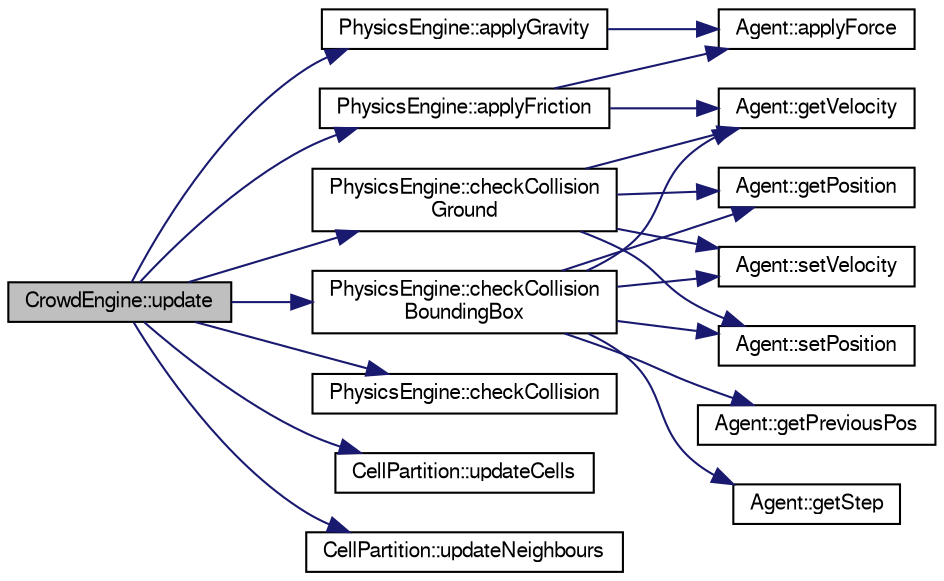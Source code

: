 digraph "CrowdEngine::update"
{
  edge [fontname="FreeSans",fontsize="10",labelfontname="FreeSans",labelfontsize="10"];
  node [fontname="FreeSans",fontsize="10",shape=record];
  rankdir="LR";
  Node1 [label="CrowdEngine::update",height=0.2,width=0.4,color="black", fillcolor="grey75", style="filled" fontcolor="black"];
  Node1 -> Node2 [color="midnightblue",fontsize="10",style="solid",fontname="FreeSans"];
  Node2 [label="PhysicsEngine::applyFriction",height=0.2,width=0.4,color="black", fillcolor="white", style="filled",URL="$class_physics_engine.html#a4b9862d2fc06fc3f1d6d2b935d722204",tooltip="Apply friction force on _agent. "];
  Node2 -> Node3 [color="midnightblue",fontsize="10",style="solid",fontname="FreeSans"];
  Node3 [label="Agent::applyForce",height=0.2,width=0.4,color="black", fillcolor="white", style="filled",URL="$class_agent.html#a5ce46ab9cf6c7b4109b12c48ad073a27",tooltip="Requests to apply a force on this agent. "];
  Node2 -> Node4 [color="midnightblue",fontsize="10",style="solid",fontname="FreeSans"];
  Node4 [label="Agent::getVelocity",height=0.2,width=0.4,color="black", fillcolor="white", style="filled",URL="$class_agent.html#ae809b15253df2701fbf1e2148156f205"];
  Node1 -> Node5 [color="midnightblue",fontsize="10",style="solid",fontname="FreeSans"];
  Node5 [label="PhysicsEngine::applyGravity",height=0.2,width=0.4,color="black", fillcolor="white", style="filled",URL="$class_physics_engine.html#a282e3493c5bf730a327ecc71ae34a381",tooltip="Apply gravity force on _agent. "];
  Node5 -> Node3 [color="midnightblue",fontsize="10",style="solid",fontname="FreeSans"];
  Node1 -> Node6 [color="midnightblue",fontsize="10",style="solid",fontname="FreeSans"];
  Node6 [label="PhysicsEngine::checkCollision",height=0.2,width=0.4,color="black", fillcolor="white", style="filled",URL="$class_physics_engine.html#ab1ec7f82d879b765ba51896ac0293306",tooltip="Check if there exists collision between two agents and fix their positions and velocities. "];
  Node1 -> Node7 [color="midnightblue",fontsize="10",style="solid",fontname="FreeSans"];
  Node7 [label="PhysicsEngine::checkCollision\lBoundingBox",height=0.2,width=0.4,color="black", fillcolor="white", style="filled",URL="$class_physics_engine.html#a593786154cf89be904989f7dc9decd5b",tooltip="Check collision with box that wraps the world. "];
  Node7 -> Node8 [color="midnightblue",fontsize="10",style="solid",fontname="FreeSans"];
  Node8 [label="Agent::getStep",height=0.2,width=0.4,color="black", fillcolor="white", style="filled",URL="$class_agent.html#a537e126032d2acd838c0b4ab6b74f4cc"];
  Node7 -> Node9 [color="midnightblue",fontsize="10",style="solid",fontname="FreeSans"];
  Node9 [label="Agent::getPosition",height=0.2,width=0.4,color="black", fillcolor="white", style="filled",URL="$class_agent.html#a00178e547698aefa61a5644727d1ab39"];
  Node7 -> Node4 [color="midnightblue",fontsize="10",style="solid",fontname="FreeSans"];
  Node7 -> Node10 [color="midnightblue",fontsize="10",style="solid",fontname="FreeSans"];
  Node10 [label="Agent::setVelocity",height=0.2,width=0.4,color="black", fillcolor="white", style="filled",URL="$class_agent.html#a4fe9f9edc8483aa54c46b0cd172eb5cd"];
  Node7 -> Node11 [color="midnightblue",fontsize="10",style="solid",fontname="FreeSans"];
  Node11 [label="Agent::setPosition",height=0.2,width=0.4,color="black", fillcolor="white", style="filled",URL="$class_agent.html#a178323b7ee20be61d8e607294632427e"];
  Node7 -> Node12 [color="midnightblue",fontsize="10",style="solid",fontname="FreeSans"];
  Node12 [label="Agent::getPreviousPos",height=0.2,width=0.4,color="black", fillcolor="white", style="filled",URL="$class_agent.html#ac3479c22d620e757cf4f8f41d0465cf6"];
  Node1 -> Node13 [color="midnightblue",fontsize="10",style="solid",fontname="FreeSans"];
  Node13 [label="PhysicsEngine::checkCollision\lGround",height=0.2,width=0.4,color="black", fillcolor="white", style="filled",URL="$class_physics_engine.html#a729ebe13ac050acee07a9b714b7b6b3c",tooltip="Check collision with the ground. "];
  Node13 -> Node9 [color="midnightblue",fontsize="10",style="solid",fontname="FreeSans"];
  Node13 -> Node11 [color="midnightblue",fontsize="10",style="solid",fontname="FreeSans"];
  Node13 -> Node4 [color="midnightblue",fontsize="10",style="solid",fontname="FreeSans"];
  Node13 -> Node10 [color="midnightblue",fontsize="10",style="solid",fontname="FreeSans"];
  Node1 -> Node14 [color="midnightblue",fontsize="10",style="solid",fontname="FreeSans"];
  Node14 [label="CellPartition::updateCells",height=0.2,width=0.4,color="black", fillcolor="white", style="filled",URL="$class_cell_partition.html#a72ba1352c451752ae9243b25e06d03c2",tooltip="Calculate in which cell each agent is. "];
  Node1 -> Node15 [color="midnightblue",fontsize="10",style="solid",fontname="FreeSans"];
  Node15 [label="CellPartition::updateNeighbours",height=0.2,width=0.4,color="black", fillcolor="white", style="filled",URL="$class_cell_partition.html#a3df79265cee9ad0e74786d6fd3350518",tooltip="Calculate the neighbours of _agents. "];
}

